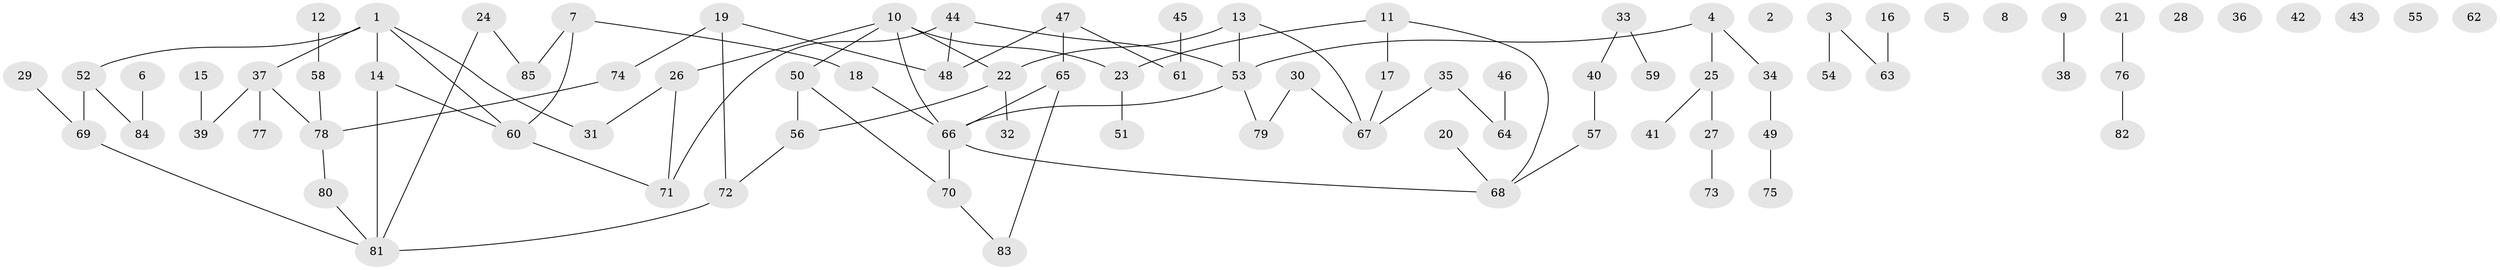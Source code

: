 // Generated by graph-tools (version 1.1) at 2025/00/03/09/25 03:00:51]
// undirected, 85 vertices, 90 edges
graph export_dot {
graph [start="1"]
  node [color=gray90,style=filled];
  1;
  2;
  3;
  4;
  5;
  6;
  7;
  8;
  9;
  10;
  11;
  12;
  13;
  14;
  15;
  16;
  17;
  18;
  19;
  20;
  21;
  22;
  23;
  24;
  25;
  26;
  27;
  28;
  29;
  30;
  31;
  32;
  33;
  34;
  35;
  36;
  37;
  38;
  39;
  40;
  41;
  42;
  43;
  44;
  45;
  46;
  47;
  48;
  49;
  50;
  51;
  52;
  53;
  54;
  55;
  56;
  57;
  58;
  59;
  60;
  61;
  62;
  63;
  64;
  65;
  66;
  67;
  68;
  69;
  70;
  71;
  72;
  73;
  74;
  75;
  76;
  77;
  78;
  79;
  80;
  81;
  82;
  83;
  84;
  85;
  1 -- 14;
  1 -- 31;
  1 -- 37;
  1 -- 52;
  1 -- 60;
  3 -- 54;
  3 -- 63;
  4 -- 25;
  4 -- 34;
  4 -- 53;
  6 -- 84;
  7 -- 18;
  7 -- 60;
  7 -- 85;
  9 -- 38;
  10 -- 22;
  10 -- 23;
  10 -- 26;
  10 -- 50;
  10 -- 66;
  11 -- 17;
  11 -- 23;
  11 -- 68;
  12 -- 58;
  13 -- 22;
  13 -- 53;
  13 -- 67;
  14 -- 60;
  14 -- 81;
  15 -- 39;
  16 -- 63;
  17 -- 67;
  18 -- 66;
  19 -- 48;
  19 -- 72;
  19 -- 74;
  20 -- 68;
  21 -- 76;
  22 -- 32;
  22 -- 56;
  23 -- 51;
  24 -- 81;
  24 -- 85;
  25 -- 27;
  25 -- 41;
  26 -- 31;
  26 -- 71;
  27 -- 73;
  29 -- 69;
  30 -- 67;
  30 -- 79;
  33 -- 40;
  33 -- 59;
  34 -- 49;
  35 -- 64;
  35 -- 67;
  37 -- 39;
  37 -- 77;
  37 -- 78;
  40 -- 57;
  44 -- 48;
  44 -- 53;
  44 -- 71;
  45 -- 61;
  46 -- 64;
  47 -- 48;
  47 -- 61;
  47 -- 65;
  49 -- 75;
  50 -- 56;
  50 -- 70;
  52 -- 69;
  52 -- 84;
  53 -- 66;
  53 -- 79;
  56 -- 72;
  57 -- 68;
  58 -- 78;
  60 -- 71;
  65 -- 66;
  65 -- 83;
  66 -- 68;
  66 -- 70;
  69 -- 81;
  70 -- 83;
  72 -- 81;
  74 -- 78;
  76 -- 82;
  78 -- 80;
  80 -- 81;
}
